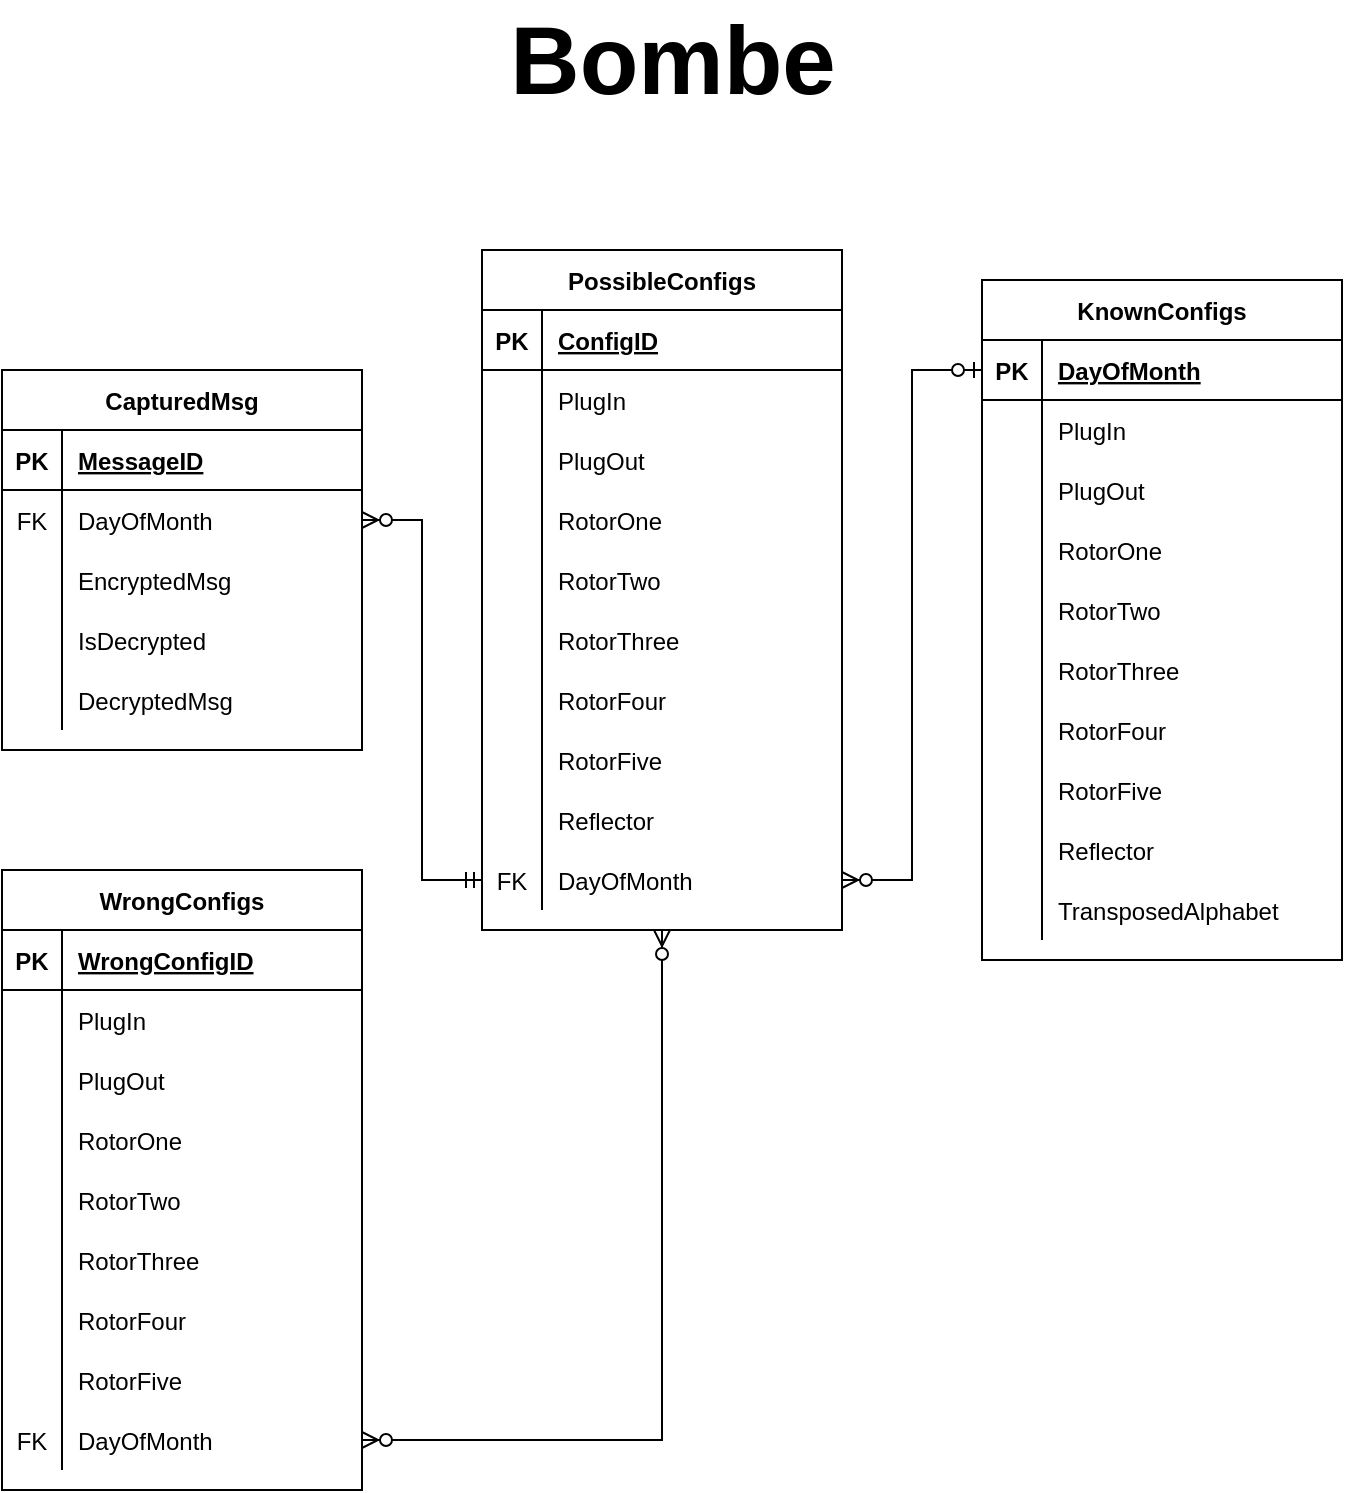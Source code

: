 <mxfile version="13.2.4" type="device"><diagram id="C5RBs43oDa-KdzZeNtuy" name="Page-1"><mxGraphModel dx="780" dy="1173" grid="1" gridSize="10" guides="1" tooltips="1" connect="1" arrows="1" fold="1" page="1" pageScale="1" pageWidth="850" pageHeight="1100" math="0" shadow="0"><root><mxCell id="WIyWlLk6GJQsqaUBKTNV-0"/><mxCell id="WIyWlLk6GJQsqaUBKTNV-1" parent="WIyWlLk6GJQsqaUBKTNV-0"/><mxCell id="LKNhLkscRf30YZr_qm-1-6" value="Bombe" style="text;html=1;align=center;verticalAlign=middle;resizable=0;points=[];autosize=1;fontStyle=1;fontSize=48;" parent="WIyWlLk6GJQsqaUBKTNV-1" vertex="1"><mxGeometry x="335" y="90" width="180" height="60" as="geometry"/></mxCell><mxCell id="XpaykGA5gX4KIXY51M66-82" style="edgeStyle=orthogonalEdgeStyle;rounded=0;orthogonalLoop=1;jettySize=auto;html=1;exitX=1;exitY=0.5;exitDx=0;exitDy=0;entryX=0;entryY=0.5;entryDx=0;entryDy=0;startArrow=ERzeroToMany;startFill=1;endArrow=ERmandOne;endFill=0;" parent="WIyWlLk6GJQsqaUBKTNV-1" source="euwmh8rtRDjVmABlQ0lK-36" target="e-zW_D4rq9rVBT9OA59C-6" edge="1"><mxGeometry relative="1" as="geometry"/></mxCell><mxCell id="XpaykGA5gX4KIXY51M66-111" style="edgeStyle=orthogonalEdgeStyle;rounded=0;orthogonalLoop=1;jettySize=auto;html=1;exitX=0;exitY=0.5;exitDx=0;exitDy=0;entryX=1;entryY=0.5;entryDx=0;entryDy=0;startArrow=ERzeroToOne;startFill=1;endArrow=ERzeroToMany;endFill=1;" parent="WIyWlLk6GJQsqaUBKTNV-1" source="XpaykGA5gX4KIXY51M66-84" target="e-zW_D4rq9rVBT9OA59C-6" edge="1"><mxGeometry relative="1" as="geometry"/></mxCell><mxCell id="XpaykGA5gX4KIXY51M66-52" value="PossibleConfigs" style="shape=table;startSize=30;container=1;collapsible=1;childLayout=tableLayout;fixedRows=1;rowLines=0;fontStyle=1;align=center;resizeLast=1;labelBackgroundColor=#ffffff;" parent="WIyWlLk6GJQsqaUBKTNV-1" vertex="1"><mxGeometry x="330" y="215" width="180" height="340" as="geometry"><mxRectangle x="550" y="167" width="70" height="30" as="alternateBounds"/></mxGeometry></mxCell><mxCell id="XpaykGA5gX4KIXY51M66-53" value="" style="shape=partialRectangle;collapsible=0;dropTarget=0;pointerEvents=0;fillColor=none;top=0;left=0;bottom=1;right=0;points=[[0,0.5],[1,0.5]];portConstraint=eastwest;" parent="XpaykGA5gX4KIXY51M66-52" vertex="1"><mxGeometry y="30" width="180" height="30" as="geometry"/></mxCell><mxCell id="XpaykGA5gX4KIXY51M66-54" value="PK" style="shape=partialRectangle;connectable=0;fillColor=none;top=0;left=0;bottom=0;right=0;fontStyle=1;overflow=hidden;" parent="XpaykGA5gX4KIXY51M66-53" vertex="1"><mxGeometry width="30" height="30" as="geometry"/></mxCell><mxCell id="XpaykGA5gX4KIXY51M66-55" value="ConfigID" style="shape=partialRectangle;connectable=0;fillColor=none;top=0;left=0;bottom=0;right=0;align=left;spacingLeft=6;fontStyle=5;overflow=hidden;" parent="XpaykGA5gX4KIXY51M66-53" vertex="1"><mxGeometry x="30" width="150" height="30" as="geometry"/></mxCell><mxCell id="XpaykGA5gX4KIXY51M66-56" value="" style="shape=partialRectangle;collapsible=0;dropTarget=0;pointerEvents=0;fillColor=none;top=0;left=0;bottom=0;right=0;points=[[0,0.5],[1,0.5]];portConstraint=eastwest;" parent="XpaykGA5gX4KIXY51M66-52" vertex="1"><mxGeometry y="60" width="180" height="30" as="geometry"/></mxCell><mxCell id="XpaykGA5gX4KIXY51M66-57" value="" style="shape=partialRectangle;connectable=0;fillColor=none;top=0;left=0;bottom=0;right=0;editable=1;overflow=hidden;" parent="XpaykGA5gX4KIXY51M66-56" vertex="1"><mxGeometry width="30" height="30" as="geometry"/></mxCell><mxCell id="XpaykGA5gX4KIXY51M66-58" value="PlugIn" style="shape=partialRectangle;connectable=0;fillColor=none;top=0;left=0;bottom=0;right=0;align=left;spacingLeft=6;overflow=hidden;" parent="XpaykGA5gX4KIXY51M66-56" vertex="1"><mxGeometry x="30" width="150" height="30" as="geometry"/></mxCell><mxCell id="XpaykGA5gX4KIXY51M66-59" value="" style="shape=partialRectangle;collapsible=0;dropTarget=0;pointerEvents=0;fillColor=none;top=0;left=0;bottom=0;right=0;points=[[0,0.5],[1,0.5]];portConstraint=eastwest;" parent="XpaykGA5gX4KIXY51M66-52" vertex="1"><mxGeometry y="90" width="180" height="30" as="geometry"/></mxCell><mxCell id="XpaykGA5gX4KIXY51M66-60" value="" style="shape=partialRectangle;connectable=0;fillColor=none;top=0;left=0;bottom=0;right=0;editable=1;overflow=hidden;" parent="XpaykGA5gX4KIXY51M66-59" vertex="1"><mxGeometry width="30" height="30" as="geometry"/></mxCell><mxCell id="XpaykGA5gX4KIXY51M66-61" value="PlugOut" style="shape=partialRectangle;connectable=0;fillColor=none;top=0;left=0;bottom=0;right=0;align=left;spacingLeft=6;overflow=hidden;" parent="XpaykGA5gX4KIXY51M66-59" vertex="1"><mxGeometry x="30" width="150" height="30" as="geometry"/></mxCell><mxCell id="XpaykGA5gX4KIXY51M66-62" value="" style="shape=partialRectangle;collapsible=0;dropTarget=0;pointerEvents=0;fillColor=none;top=0;left=0;bottom=0;right=0;points=[[0,0.5],[1,0.5]];portConstraint=eastwest;" parent="XpaykGA5gX4KIXY51M66-52" vertex="1"><mxGeometry y="120" width="180" height="30" as="geometry"/></mxCell><mxCell id="XpaykGA5gX4KIXY51M66-63" value="" style="shape=partialRectangle;connectable=0;fillColor=none;top=0;left=0;bottom=0;right=0;editable=1;overflow=hidden;" parent="XpaykGA5gX4KIXY51M66-62" vertex="1"><mxGeometry width="30" height="30" as="geometry"/></mxCell><mxCell id="XpaykGA5gX4KIXY51M66-64" value="RotorOne" style="shape=partialRectangle;connectable=0;fillColor=none;top=0;left=0;bottom=0;right=0;align=left;spacingLeft=6;overflow=hidden;" parent="XpaykGA5gX4KIXY51M66-62" vertex="1"><mxGeometry x="30" width="150" height="30" as="geometry"/></mxCell><mxCell id="XpaykGA5gX4KIXY51M66-65" value="" style="shape=partialRectangle;collapsible=0;dropTarget=0;pointerEvents=0;fillColor=none;top=0;left=0;bottom=0;right=0;points=[[0,0.5],[1,0.5]];portConstraint=eastwest;" parent="XpaykGA5gX4KIXY51M66-52" vertex="1"><mxGeometry y="150" width="180" height="30" as="geometry"/></mxCell><mxCell id="XpaykGA5gX4KIXY51M66-66" value="" style="shape=partialRectangle;connectable=0;fillColor=none;top=0;left=0;bottom=0;right=0;editable=1;overflow=hidden;" parent="XpaykGA5gX4KIXY51M66-65" vertex="1"><mxGeometry width="30" height="30" as="geometry"/></mxCell><mxCell id="XpaykGA5gX4KIXY51M66-67" value="RotorTwo" style="shape=partialRectangle;connectable=0;fillColor=none;top=0;left=0;bottom=0;right=0;align=left;spacingLeft=6;overflow=hidden;" parent="XpaykGA5gX4KIXY51M66-65" vertex="1"><mxGeometry x="30" width="150" height="30" as="geometry"/></mxCell><mxCell id="XpaykGA5gX4KIXY51M66-68" value="" style="shape=partialRectangle;collapsible=0;dropTarget=0;pointerEvents=0;fillColor=none;top=0;left=0;bottom=0;right=0;points=[[0,0.5],[1,0.5]];portConstraint=eastwest;" parent="XpaykGA5gX4KIXY51M66-52" vertex="1"><mxGeometry y="180" width="180" height="30" as="geometry"/></mxCell><mxCell id="XpaykGA5gX4KIXY51M66-69" value="" style="shape=partialRectangle;connectable=0;fillColor=none;top=0;left=0;bottom=0;right=0;editable=1;overflow=hidden;" parent="XpaykGA5gX4KIXY51M66-68" vertex="1"><mxGeometry width="30" height="30" as="geometry"/></mxCell><mxCell id="XpaykGA5gX4KIXY51M66-70" value="RotorThree" style="shape=partialRectangle;connectable=0;fillColor=none;top=0;left=0;bottom=0;right=0;align=left;spacingLeft=6;overflow=hidden;" parent="XpaykGA5gX4KIXY51M66-68" vertex="1"><mxGeometry x="30" width="150" height="30" as="geometry"/></mxCell><mxCell id="XpaykGA5gX4KIXY51M66-71" value="" style="shape=partialRectangle;collapsible=0;dropTarget=0;pointerEvents=0;fillColor=none;top=0;left=0;bottom=0;right=0;points=[[0,0.5],[1,0.5]];portConstraint=eastwest;" parent="XpaykGA5gX4KIXY51M66-52" vertex="1"><mxGeometry y="210" width="180" height="30" as="geometry"/></mxCell><mxCell id="XpaykGA5gX4KIXY51M66-72" value="" style="shape=partialRectangle;connectable=0;fillColor=none;top=0;left=0;bottom=0;right=0;editable=1;overflow=hidden;" parent="XpaykGA5gX4KIXY51M66-71" vertex="1"><mxGeometry width="30" height="30" as="geometry"/></mxCell><mxCell id="XpaykGA5gX4KIXY51M66-73" value="RotorFour" style="shape=partialRectangle;connectable=0;fillColor=none;top=0;left=0;bottom=0;right=0;align=left;spacingLeft=6;overflow=hidden;" parent="XpaykGA5gX4KIXY51M66-71" vertex="1"><mxGeometry x="30" width="150" height="30" as="geometry"/></mxCell><mxCell id="XpaykGA5gX4KIXY51M66-74" value="" style="shape=partialRectangle;collapsible=0;dropTarget=0;pointerEvents=0;fillColor=none;top=0;left=0;bottom=0;right=0;points=[[0,0.5],[1,0.5]];portConstraint=eastwest;" parent="XpaykGA5gX4KIXY51M66-52" vertex="1"><mxGeometry y="240" width="180" height="30" as="geometry"/></mxCell><mxCell id="XpaykGA5gX4KIXY51M66-75" value="" style="shape=partialRectangle;connectable=0;fillColor=none;top=0;left=0;bottom=0;right=0;editable=1;overflow=hidden;" parent="XpaykGA5gX4KIXY51M66-74" vertex="1"><mxGeometry width="30" height="30" as="geometry"/></mxCell><mxCell id="XpaykGA5gX4KIXY51M66-76" value="RotorFive" style="shape=partialRectangle;connectable=0;fillColor=none;top=0;left=0;bottom=0;right=0;align=left;spacingLeft=6;overflow=hidden;" parent="XpaykGA5gX4KIXY51M66-74" vertex="1"><mxGeometry x="30" width="150" height="30" as="geometry"/></mxCell><mxCell id="XpaykGA5gX4KIXY51M66-79" value="" style="shape=partialRectangle;collapsible=0;dropTarget=0;pointerEvents=0;fillColor=none;top=0;left=0;bottom=0;right=0;points=[[0,0.5],[1,0.5]];portConstraint=eastwest;" parent="XpaykGA5gX4KIXY51M66-52" vertex="1"><mxGeometry y="270" width="180" height="30" as="geometry"/></mxCell><mxCell id="XpaykGA5gX4KIXY51M66-80" value="" style="shape=partialRectangle;connectable=0;fillColor=none;top=0;left=0;bottom=0;right=0;editable=1;overflow=hidden;" parent="XpaykGA5gX4KIXY51M66-79" vertex="1"><mxGeometry width="30" height="30" as="geometry"/></mxCell><mxCell id="XpaykGA5gX4KIXY51M66-81" value="Reflector" style="shape=partialRectangle;connectable=0;fillColor=none;top=0;left=0;bottom=0;right=0;align=left;spacingLeft=6;overflow=hidden;" parent="XpaykGA5gX4KIXY51M66-79" vertex="1"><mxGeometry x="30" width="150" height="30" as="geometry"/></mxCell><mxCell id="e-zW_D4rq9rVBT9OA59C-6" value="" style="shape=partialRectangle;collapsible=0;dropTarget=0;pointerEvents=0;fillColor=none;top=0;left=0;bottom=0;right=0;points=[[0,0.5],[1,0.5]];portConstraint=eastwest;" vertex="1" parent="XpaykGA5gX4KIXY51M66-52"><mxGeometry y="300" width="180" height="30" as="geometry"/></mxCell><mxCell id="e-zW_D4rq9rVBT9OA59C-7" value="FK" style="shape=partialRectangle;connectable=0;fillColor=none;top=0;left=0;bottom=0;right=0;editable=1;overflow=hidden;" vertex="1" parent="e-zW_D4rq9rVBT9OA59C-6"><mxGeometry width="30" height="30" as="geometry"/></mxCell><mxCell id="e-zW_D4rq9rVBT9OA59C-8" value="DayOfMonth" style="shape=partialRectangle;connectable=0;fillColor=none;top=0;left=0;bottom=0;right=0;align=left;spacingLeft=6;overflow=hidden;" vertex="1" parent="e-zW_D4rq9rVBT9OA59C-6"><mxGeometry x="30" width="150" height="30" as="geometry"/></mxCell><mxCell id="XpaykGA5gX4KIXY51M66-83" value="KnownConfigs" style="shape=table;startSize=30;container=1;collapsible=1;childLayout=tableLayout;fixedRows=1;rowLines=0;fontStyle=1;align=center;resizeLast=1;labelBackgroundColor=#ffffff;" parent="WIyWlLk6GJQsqaUBKTNV-1" vertex="1"><mxGeometry x="580" y="230" width="180" height="340" as="geometry"><mxRectangle x="550" y="167" width="70" height="30" as="alternateBounds"/></mxGeometry></mxCell><mxCell id="XpaykGA5gX4KIXY51M66-84" value="" style="shape=partialRectangle;collapsible=0;dropTarget=0;pointerEvents=0;fillColor=none;top=0;left=0;bottom=1;right=0;points=[[0,0.5],[1,0.5]];portConstraint=eastwest;" parent="XpaykGA5gX4KIXY51M66-83" vertex="1"><mxGeometry y="30" width="180" height="30" as="geometry"/></mxCell><mxCell id="XpaykGA5gX4KIXY51M66-85" value="PK" style="shape=partialRectangle;connectable=0;fillColor=none;top=0;left=0;bottom=0;right=0;fontStyle=1;overflow=hidden;" parent="XpaykGA5gX4KIXY51M66-84" vertex="1"><mxGeometry width="30" height="30" as="geometry"/></mxCell><mxCell id="XpaykGA5gX4KIXY51M66-86" value="DayOfMonth" style="shape=partialRectangle;connectable=0;fillColor=none;top=0;left=0;bottom=0;right=0;align=left;spacingLeft=6;fontStyle=5;overflow=hidden;" parent="XpaykGA5gX4KIXY51M66-84" vertex="1"><mxGeometry x="30" width="150" height="30" as="geometry"/></mxCell><mxCell id="XpaykGA5gX4KIXY51M66-87" value="" style="shape=partialRectangle;collapsible=0;dropTarget=0;pointerEvents=0;fillColor=none;top=0;left=0;bottom=0;right=0;points=[[0,0.5],[1,0.5]];portConstraint=eastwest;" parent="XpaykGA5gX4KIXY51M66-83" vertex="1"><mxGeometry y="60" width="180" height="30" as="geometry"/></mxCell><mxCell id="XpaykGA5gX4KIXY51M66-88" value="" style="shape=partialRectangle;connectable=0;fillColor=none;top=0;left=0;bottom=0;right=0;editable=1;overflow=hidden;" parent="XpaykGA5gX4KIXY51M66-87" vertex="1"><mxGeometry width="30" height="30" as="geometry"/></mxCell><mxCell id="XpaykGA5gX4KIXY51M66-89" value="PlugIn" style="shape=partialRectangle;connectable=0;fillColor=none;top=0;left=0;bottom=0;right=0;align=left;spacingLeft=6;overflow=hidden;" parent="XpaykGA5gX4KIXY51M66-87" vertex="1"><mxGeometry x="30" width="150" height="30" as="geometry"/></mxCell><mxCell id="XpaykGA5gX4KIXY51M66-90" value="" style="shape=partialRectangle;collapsible=0;dropTarget=0;pointerEvents=0;fillColor=none;top=0;left=0;bottom=0;right=0;points=[[0,0.5],[1,0.5]];portConstraint=eastwest;" parent="XpaykGA5gX4KIXY51M66-83" vertex="1"><mxGeometry y="90" width="180" height="30" as="geometry"/></mxCell><mxCell id="XpaykGA5gX4KIXY51M66-91" value="" style="shape=partialRectangle;connectable=0;fillColor=none;top=0;left=0;bottom=0;right=0;editable=1;overflow=hidden;" parent="XpaykGA5gX4KIXY51M66-90" vertex="1"><mxGeometry width="30" height="30" as="geometry"/></mxCell><mxCell id="XpaykGA5gX4KIXY51M66-92" value="PlugOut" style="shape=partialRectangle;connectable=0;fillColor=none;top=0;left=0;bottom=0;right=0;align=left;spacingLeft=6;overflow=hidden;" parent="XpaykGA5gX4KIXY51M66-90" vertex="1"><mxGeometry x="30" width="150" height="30" as="geometry"/></mxCell><mxCell id="XpaykGA5gX4KIXY51M66-93" value="" style="shape=partialRectangle;collapsible=0;dropTarget=0;pointerEvents=0;fillColor=none;top=0;left=0;bottom=0;right=0;points=[[0,0.5],[1,0.5]];portConstraint=eastwest;" parent="XpaykGA5gX4KIXY51M66-83" vertex="1"><mxGeometry y="120" width="180" height="30" as="geometry"/></mxCell><mxCell id="XpaykGA5gX4KIXY51M66-94" value="" style="shape=partialRectangle;connectable=0;fillColor=none;top=0;left=0;bottom=0;right=0;editable=1;overflow=hidden;" parent="XpaykGA5gX4KIXY51M66-93" vertex="1"><mxGeometry width="30" height="30" as="geometry"/></mxCell><mxCell id="XpaykGA5gX4KIXY51M66-95" value="RotorOne" style="shape=partialRectangle;connectable=0;fillColor=none;top=0;left=0;bottom=0;right=0;align=left;spacingLeft=6;overflow=hidden;" parent="XpaykGA5gX4KIXY51M66-93" vertex="1"><mxGeometry x="30" width="150" height="30" as="geometry"/></mxCell><mxCell id="XpaykGA5gX4KIXY51M66-96" value="" style="shape=partialRectangle;collapsible=0;dropTarget=0;pointerEvents=0;fillColor=none;top=0;left=0;bottom=0;right=0;points=[[0,0.5],[1,0.5]];portConstraint=eastwest;" parent="XpaykGA5gX4KIXY51M66-83" vertex="1"><mxGeometry y="150" width="180" height="30" as="geometry"/></mxCell><mxCell id="XpaykGA5gX4KIXY51M66-97" value="" style="shape=partialRectangle;connectable=0;fillColor=none;top=0;left=0;bottom=0;right=0;editable=1;overflow=hidden;" parent="XpaykGA5gX4KIXY51M66-96" vertex="1"><mxGeometry width="30" height="30" as="geometry"/></mxCell><mxCell id="XpaykGA5gX4KIXY51M66-98" value="RotorTwo" style="shape=partialRectangle;connectable=0;fillColor=none;top=0;left=0;bottom=0;right=0;align=left;spacingLeft=6;overflow=hidden;" parent="XpaykGA5gX4KIXY51M66-96" vertex="1"><mxGeometry x="30" width="150" height="30" as="geometry"/></mxCell><mxCell id="XpaykGA5gX4KIXY51M66-99" value="" style="shape=partialRectangle;collapsible=0;dropTarget=0;pointerEvents=0;fillColor=none;top=0;left=0;bottom=0;right=0;points=[[0,0.5],[1,0.5]];portConstraint=eastwest;" parent="XpaykGA5gX4KIXY51M66-83" vertex="1"><mxGeometry y="180" width="180" height="30" as="geometry"/></mxCell><mxCell id="XpaykGA5gX4KIXY51M66-100" value="" style="shape=partialRectangle;connectable=0;fillColor=none;top=0;left=0;bottom=0;right=0;editable=1;overflow=hidden;" parent="XpaykGA5gX4KIXY51M66-99" vertex="1"><mxGeometry width="30" height="30" as="geometry"/></mxCell><mxCell id="XpaykGA5gX4KIXY51M66-101" value="RotorThree" style="shape=partialRectangle;connectable=0;fillColor=none;top=0;left=0;bottom=0;right=0;align=left;spacingLeft=6;overflow=hidden;" parent="XpaykGA5gX4KIXY51M66-99" vertex="1"><mxGeometry x="30" width="150" height="30" as="geometry"/></mxCell><mxCell id="XpaykGA5gX4KIXY51M66-102" value="" style="shape=partialRectangle;collapsible=0;dropTarget=0;pointerEvents=0;fillColor=none;top=0;left=0;bottom=0;right=0;points=[[0,0.5],[1,0.5]];portConstraint=eastwest;" parent="XpaykGA5gX4KIXY51M66-83" vertex="1"><mxGeometry y="210" width="180" height="30" as="geometry"/></mxCell><mxCell id="XpaykGA5gX4KIXY51M66-103" value="" style="shape=partialRectangle;connectable=0;fillColor=none;top=0;left=0;bottom=0;right=0;editable=1;overflow=hidden;" parent="XpaykGA5gX4KIXY51M66-102" vertex="1"><mxGeometry width="30" height="30" as="geometry"/></mxCell><mxCell id="XpaykGA5gX4KIXY51M66-104" value="RotorFour" style="shape=partialRectangle;connectable=0;fillColor=none;top=0;left=0;bottom=0;right=0;align=left;spacingLeft=6;overflow=hidden;" parent="XpaykGA5gX4KIXY51M66-102" vertex="1"><mxGeometry x="30" width="150" height="30" as="geometry"/></mxCell><mxCell id="XpaykGA5gX4KIXY51M66-105" value="" style="shape=partialRectangle;collapsible=0;dropTarget=0;pointerEvents=0;fillColor=none;top=0;left=0;bottom=0;right=0;points=[[0,0.5],[1,0.5]];portConstraint=eastwest;" parent="XpaykGA5gX4KIXY51M66-83" vertex="1"><mxGeometry y="240" width="180" height="30" as="geometry"/></mxCell><mxCell id="XpaykGA5gX4KIXY51M66-106" value="" style="shape=partialRectangle;connectable=0;fillColor=none;top=0;left=0;bottom=0;right=0;editable=1;overflow=hidden;" parent="XpaykGA5gX4KIXY51M66-105" vertex="1"><mxGeometry width="30" height="30" as="geometry"/></mxCell><mxCell id="XpaykGA5gX4KIXY51M66-107" value="RotorFive" style="shape=partialRectangle;connectable=0;fillColor=none;top=0;left=0;bottom=0;right=0;align=left;spacingLeft=6;overflow=hidden;" parent="XpaykGA5gX4KIXY51M66-105" vertex="1"><mxGeometry x="30" width="150" height="30" as="geometry"/></mxCell><mxCell id="e-zW_D4rq9rVBT9OA59C-0" value="" style="shape=partialRectangle;collapsible=0;dropTarget=0;pointerEvents=0;fillColor=none;top=0;left=0;bottom=0;right=0;points=[[0,0.5],[1,0.5]];portConstraint=eastwest;" vertex="1" parent="XpaykGA5gX4KIXY51M66-83"><mxGeometry y="270" width="180" height="30" as="geometry"/></mxCell><mxCell id="e-zW_D4rq9rVBT9OA59C-1" value="" style="shape=partialRectangle;connectable=0;fillColor=none;top=0;left=0;bottom=0;right=0;editable=1;overflow=hidden;" vertex="1" parent="e-zW_D4rq9rVBT9OA59C-0"><mxGeometry width="30" height="30" as="geometry"/></mxCell><mxCell id="e-zW_D4rq9rVBT9OA59C-2" value="Reflector" style="shape=partialRectangle;connectable=0;fillColor=none;top=0;left=0;bottom=0;right=0;align=left;spacingLeft=6;overflow=hidden;" vertex="1" parent="e-zW_D4rq9rVBT9OA59C-0"><mxGeometry x="30" width="150" height="30" as="geometry"/></mxCell><mxCell id="e-zW_D4rq9rVBT9OA59C-3" value="" style="shape=partialRectangle;collapsible=0;dropTarget=0;pointerEvents=0;fillColor=none;top=0;left=0;bottom=0;right=0;points=[[0,0.5],[1,0.5]];portConstraint=eastwest;" vertex="1" parent="XpaykGA5gX4KIXY51M66-83"><mxGeometry y="300" width="180" height="30" as="geometry"/></mxCell><mxCell id="e-zW_D4rq9rVBT9OA59C-4" value="" style="shape=partialRectangle;connectable=0;fillColor=none;top=0;left=0;bottom=0;right=0;editable=1;overflow=hidden;" vertex="1" parent="e-zW_D4rq9rVBT9OA59C-3"><mxGeometry width="30" height="30" as="geometry"/></mxCell><mxCell id="e-zW_D4rq9rVBT9OA59C-5" value="TransposedAlphabet" style="shape=partialRectangle;connectable=0;fillColor=none;top=0;left=0;bottom=0;right=0;align=left;spacingLeft=6;overflow=hidden;" vertex="1" parent="e-zW_D4rq9rVBT9OA59C-3"><mxGeometry x="30" width="150" height="30" as="geometry"/></mxCell><mxCell id="XpaykGA5gX4KIXY51M66-140" value="WrongConfigs" style="shape=table;startSize=30;container=1;collapsible=1;childLayout=tableLayout;fixedRows=1;rowLines=0;fontStyle=1;align=center;resizeLast=1;labelBackgroundColor=#ffffff;" parent="WIyWlLk6GJQsqaUBKTNV-1" vertex="1"><mxGeometry x="90" y="525" width="180" height="310" as="geometry"><mxRectangle x="550" y="167" width="70" height="30" as="alternateBounds"/></mxGeometry></mxCell><mxCell id="XpaykGA5gX4KIXY51M66-141" value="" style="shape=partialRectangle;collapsible=0;dropTarget=0;pointerEvents=0;fillColor=none;top=0;left=0;bottom=1;right=0;points=[[0,0.5],[1,0.5]];portConstraint=eastwest;" parent="XpaykGA5gX4KIXY51M66-140" vertex="1"><mxGeometry y="30" width="180" height="30" as="geometry"/></mxCell><mxCell id="XpaykGA5gX4KIXY51M66-142" value="PK" style="shape=partialRectangle;connectable=0;fillColor=none;top=0;left=0;bottom=0;right=0;fontStyle=1;overflow=hidden;" parent="XpaykGA5gX4KIXY51M66-141" vertex="1"><mxGeometry width="30" height="30" as="geometry"/></mxCell><mxCell id="XpaykGA5gX4KIXY51M66-143" value="WrongConfigID" style="shape=partialRectangle;connectable=0;fillColor=none;top=0;left=0;bottom=0;right=0;align=left;spacingLeft=6;fontStyle=5;overflow=hidden;" parent="XpaykGA5gX4KIXY51M66-141" vertex="1"><mxGeometry x="30" width="150" height="30" as="geometry"/></mxCell><mxCell id="XpaykGA5gX4KIXY51M66-144" value="" style="shape=partialRectangle;collapsible=0;dropTarget=0;pointerEvents=0;fillColor=none;top=0;left=0;bottom=0;right=0;points=[[0,0.5],[1,0.5]];portConstraint=eastwest;" parent="XpaykGA5gX4KIXY51M66-140" vertex="1"><mxGeometry y="60" width="180" height="30" as="geometry"/></mxCell><mxCell id="XpaykGA5gX4KIXY51M66-145" value="" style="shape=partialRectangle;connectable=0;fillColor=none;top=0;left=0;bottom=0;right=0;editable=1;overflow=hidden;" parent="XpaykGA5gX4KIXY51M66-144" vertex="1"><mxGeometry width="30" height="30" as="geometry"/></mxCell><mxCell id="XpaykGA5gX4KIXY51M66-146" value="PlugIn" style="shape=partialRectangle;connectable=0;fillColor=none;top=0;left=0;bottom=0;right=0;align=left;spacingLeft=6;overflow=hidden;" parent="XpaykGA5gX4KIXY51M66-144" vertex="1"><mxGeometry x="30" width="150" height="30" as="geometry"/></mxCell><mxCell id="XpaykGA5gX4KIXY51M66-147" value="" style="shape=partialRectangle;collapsible=0;dropTarget=0;pointerEvents=0;fillColor=none;top=0;left=0;bottom=0;right=0;points=[[0,0.5],[1,0.5]];portConstraint=eastwest;" parent="XpaykGA5gX4KIXY51M66-140" vertex="1"><mxGeometry y="90" width="180" height="30" as="geometry"/></mxCell><mxCell id="XpaykGA5gX4KIXY51M66-148" value="" style="shape=partialRectangle;connectable=0;fillColor=none;top=0;left=0;bottom=0;right=0;editable=1;overflow=hidden;" parent="XpaykGA5gX4KIXY51M66-147" vertex="1"><mxGeometry width="30" height="30" as="geometry"/></mxCell><mxCell id="XpaykGA5gX4KIXY51M66-149" value="PlugOut" style="shape=partialRectangle;connectable=0;fillColor=none;top=0;left=0;bottom=0;right=0;align=left;spacingLeft=6;overflow=hidden;" parent="XpaykGA5gX4KIXY51M66-147" vertex="1"><mxGeometry x="30" width="150" height="30" as="geometry"/></mxCell><mxCell id="XpaykGA5gX4KIXY51M66-150" value="" style="shape=partialRectangle;collapsible=0;dropTarget=0;pointerEvents=0;fillColor=none;top=0;left=0;bottom=0;right=0;points=[[0,0.5],[1,0.5]];portConstraint=eastwest;" parent="XpaykGA5gX4KIXY51M66-140" vertex="1"><mxGeometry y="120" width="180" height="30" as="geometry"/></mxCell><mxCell id="XpaykGA5gX4KIXY51M66-151" value="" style="shape=partialRectangle;connectable=0;fillColor=none;top=0;left=0;bottom=0;right=0;editable=1;overflow=hidden;" parent="XpaykGA5gX4KIXY51M66-150" vertex="1"><mxGeometry width="30" height="30" as="geometry"/></mxCell><mxCell id="XpaykGA5gX4KIXY51M66-152" value="RotorOne" style="shape=partialRectangle;connectable=0;fillColor=none;top=0;left=0;bottom=0;right=0;align=left;spacingLeft=6;overflow=hidden;" parent="XpaykGA5gX4KIXY51M66-150" vertex="1"><mxGeometry x="30" width="150" height="30" as="geometry"/></mxCell><mxCell id="XpaykGA5gX4KIXY51M66-153" value="" style="shape=partialRectangle;collapsible=0;dropTarget=0;pointerEvents=0;fillColor=none;top=0;left=0;bottom=0;right=0;points=[[0,0.5],[1,0.5]];portConstraint=eastwest;" parent="XpaykGA5gX4KIXY51M66-140" vertex="1"><mxGeometry y="150" width="180" height="30" as="geometry"/></mxCell><mxCell id="XpaykGA5gX4KIXY51M66-154" value="" style="shape=partialRectangle;connectable=0;fillColor=none;top=0;left=0;bottom=0;right=0;editable=1;overflow=hidden;" parent="XpaykGA5gX4KIXY51M66-153" vertex="1"><mxGeometry width="30" height="30" as="geometry"/></mxCell><mxCell id="XpaykGA5gX4KIXY51M66-155" value="RotorTwo" style="shape=partialRectangle;connectable=0;fillColor=none;top=0;left=0;bottom=0;right=0;align=left;spacingLeft=6;overflow=hidden;" parent="XpaykGA5gX4KIXY51M66-153" vertex="1"><mxGeometry x="30" width="150" height="30" as="geometry"/></mxCell><mxCell id="XpaykGA5gX4KIXY51M66-156" value="" style="shape=partialRectangle;collapsible=0;dropTarget=0;pointerEvents=0;fillColor=none;top=0;left=0;bottom=0;right=0;points=[[0,0.5],[1,0.5]];portConstraint=eastwest;" parent="XpaykGA5gX4KIXY51M66-140" vertex="1"><mxGeometry y="180" width="180" height="30" as="geometry"/></mxCell><mxCell id="XpaykGA5gX4KIXY51M66-157" value="" style="shape=partialRectangle;connectable=0;fillColor=none;top=0;left=0;bottom=0;right=0;editable=1;overflow=hidden;" parent="XpaykGA5gX4KIXY51M66-156" vertex="1"><mxGeometry width="30" height="30" as="geometry"/></mxCell><mxCell id="XpaykGA5gX4KIXY51M66-158" value="RotorThree" style="shape=partialRectangle;connectable=0;fillColor=none;top=0;left=0;bottom=0;right=0;align=left;spacingLeft=6;overflow=hidden;" parent="XpaykGA5gX4KIXY51M66-156" vertex="1"><mxGeometry x="30" width="150" height="30" as="geometry"/></mxCell><mxCell id="XpaykGA5gX4KIXY51M66-159" value="" style="shape=partialRectangle;collapsible=0;dropTarget=0;pointerEvents=0;fillColor=none;top=0;left=0;bottom=0;right=0;points=[[0,0.5],[1,0.5]];portConstraint=eastwest;" parent="XpaykGA5gX4KIXY51M66-140" vertex="1"><mxGeometry y="210" width="180" height="30" as="geometry"/></mxCell><mxCell id="XpaykGA5gX4KIXY51M66-160" value="" style="shape=partialRectangle;connectable=0;fillColor=none;top=0;left=0;bottom=0;right=0;editable=1;overflow=hidden;" parent="XpaykGA5gX4KIXY51M66-159" vertex="1"><mxGeometry width="30" height="30" as="geometry"/></mxCell><mxCell id="XpaykGA5gX4KIXY51M66-161" value="RotorFour" style="shape=partialRectangle;connectable=0;fillColor=none;top=0;left=0;bottom=0;right=0;align=left;spacingLeft=6;overflow=hidden;" parent="XpaykGA5gX4KIXY51M66-159" vertex="1"><mxGeometry x="30" width="150" height="30" as="geometry"/></mxCell><mxCell id="XpaykGA5gX4KIXY51M66-162" value="" style="shape=partialRectangle;collapsible=0;dropTarget=0;pointerEvents=0;fillColor=none;top=0;left=0;bottom=0;right=0;points=[[0,0.5],[1,0.5]];portConstraint=eastwest;" parent="XpaykGA5gX4KIXY51M66-140" vertex="1"><mxGeometry y="240" width="180" height="30" as="geometry"/></mxCell><mxCell id="XpaykGA5gX4KIXY51M66-163" value="" style="shape=partialRectangle;connectable=0;fillColor=none;top=0;left=0;bottom=0;right=0;editable=1;overflow=hidden;" parent="XpaykGA5gX4KIXY51M66-162" vertex="1"><mxGeometry width="30" height="30" as="geometry"/></mxCell><mxCell id="XpaykGA5gX4KIXY51M66-164" value="RotorFive" style="shape=partialRectangle;connectable=0;fillColor=none;top=0;left=0;bottom=0;right=0;align=left;spacingLeft=6;overflow=hidden;" parent="XpaykGA5gX4KIXY51M66-162" vertex="1"><mxGeometry x="30" width="150" height="30" as="geometry"/></mxCell><mxCell id="XpaykGA5gX4KIXY51M66-192" value="" style="shape=partialRectangle;collapsible=0;dropTarget=0;pointerEvents=0;fillColor=none;top=0;left=0;bottom=0;right=0;points=[[0,0.5],[1,0.5]];portConstraint=eastwest;" parent="XpaykGA5gX4KIXY51M66-140" vertex="1"><mxGeometry y="270" width="180" height="30" as="geometry"/></mxCell><mxCell id="XpaykGA5gX4KIXY51M66-193" value="FK" style="shape=partialRectangle;connectable=0;fillColor=none;top=0;left=0;bottom=0;right=0;editable=1;overflow=hidden;" parent="XpaykGA5gX4KIXY51M66-192" vertex="1"><mxGeometry width="30" height="30" as="geometry"/></mxCell><mxCell id="XpaykGA5gX4KIXY51M66-194" value="DayOfMonth" style="shape=partialRectangle;connectable=0;fillColor=none;top=0;left=0;bottom=0;right=0;align=left;spacingLeft=6;overflow=hidden;" parent="XpaykGA5gX4KIXY51M66-192" vertex="1"><mxGeometry x="30" width="150" height="30" as="geometry"/></mxCell><mxCell id="XpaykGA5gX4KIXY51M66-198" style="edgeStyle=orthogonalEdgeStyle;rounded=0;orthogonalLoop=1;jettySize=auto;html=1;exitX=1;exitY=0.5;exitDx=0;exitDy=0;entryX=0.5;entryY=1;entryDx=0;entryDy=0;startArrow=ERzeroToMany;startFill=1;endArrow=ERzeroToMany;endFill=1;" parent="WIyWlLk6GJQsqaUBKTNV-1" source="XpaykGA5gX4KIXY51M66-192" target="XpaykGA5gX4KIXY51M66-52" edge="1"><mxGeometry relative="1" as="geometry"/></mxCell><mxCell id="euwmh8rtRDjVmABlQ0lK-32" value="CapturedMsg" style="shape=table;startSize=30;container=1;collapsible=1;childLayout=tableLayout;fixedRows=1;rowLines=0;fontStyle=1;align=center;resizeLast=1;labelBackgroundColor=#ffffff;" parent="WIyWlLk6GJQsqaUBKTNV-1" vertex="1"><mxGeometry x="90" y="275" width="180" height="190" as="geometry"/></mxCell><mxCell id="euwmh8rtRDjVmABlQ0lK-33" value="" style="shape=partialRectangle;collapsible=0;dropTarget=0;pointerEvents=0;fillColor=none;top=0;left=0;bottom=1;right=0;points=[[0,0.5],[1,0.5]];portConstraint=eastwest;" parent="euwmh8rtRDjVmABlQ0lK-32" vertex="1"><mxGeometry y="30" width="180" height="30" as="geometry"/></mxCell><mxCell id="euwmh8rtRDjVmABlQ0lK-34" value="PK" style="shape=partialRectangle;connectable=0;fillColor=none;top=0;left=0;bottom=0;right=0;fontStyle=1;overflow=hidden;" parent="euwmh8rtRDjVmABlQ0lK-33" vertex="1"><mxGeometry width="30" height="30" as="geometry"/></mxCell><mxCell id="euwmh8rtRDjVmABlQ0lK-35" value="MessageID" style="shape=partialRectangle;connectable=0;fillColor=none;top=0;left=0;bottom=0;right=0;align=left;spacingLeft=6;fontStyle=5;overflow=hidden;" parent="euwmh8rtRDjVmABlQ0lK-33" vertex="1"><mxGeometry x="30" width="150" height="30" as="geometry"/></mxCell><mxCell id="euwmh8rtRDjVmABlQ0lK-36" value="" style="shape=partialRectangle;collapsible=0;dropTarget=0;pointerEvents=0;fillColor=none;top=0;left=0;bottom=0;right=0;points=[[0,0.5],[1,0.5]];portConstraint=eastwest;" parent="euwmh8rtRDjVmABlQ0lK-32" vertex="1"><mxGeometry y="60" width="180" height="30" as="geometry"/></mxCell><mxCell id="euwmh8rtRDjVmABlQ0lK-37" value="FK" style="shape=partialRectangle;connectable=0;fillColor=none;top=0;left=0;bottom=0;right=0;editable=1;overflow=hidden;" parent="euwmh8rtRDjVmABlQ0lK-36" vertex="1"><mxGeometry width="30" height="30" as="geometry"/></mxCell><mxCell id="euwmh8rtRDjVmABlQ0lK-38" value="DayOfMonth" style="shape=partialRectangle;connectable=0;fillColor=none;top=0;left=0;bottom=0;right=0;align=left;spacingLeft=6;overflow=hidden;" parent="euwmh8rtRDjVmABlQ0lK-36" vertex="1"><mxGeometry x="30" width="150" height="30" as="geometry"/></mxCell><mxCell id="euwmh8rtRDjVmABlQ0lK-39" value="" style="shape=partialRectangle;collapsible=0;dropTarget=0;pointerEvents=0;fillColor=none;top=0;left=0;bottom=0;right=0;points=[[0,0.5],[1,0.5]];portConstraint=eastwest;" parent="euwmh8rtRDjVmABlQ0lK-32" vertex="1"><mxGeometry y="90" width="180" height="30" as="geometry"/></mxCell><mxCell id="euwmh8rtRDjVmABlQ0lK-40" value="" style="shape=partialRectangle;connectable=0;fillColor=none;top=0;left=0;bottom=0;right=0;editable=1;overflow=hidden;" parent="euwmh8rtRDjVmABlQ0lK-39" vertex="1"><mxGeometry width="30" height="30" as="geometry"/></mxCell><mxCell id="euwmh8rtRDjVmABlQ0lK-41" value="EncryptedMsg" style="shape=partialRectangle;connectable=0;fillColor=none;top=0;left=0;bottom=0;right=0;align=left;spacingLeft=6;overflow=hidden;" parent="euwmh8rtRDjVmABlQ0lK-39" vertex="1"><mxGeometry x="30" width="150" height="30" as="geometry"/></mxCell><mxCell id="XpaykGA5gX4KIXY51M66-4" value="" style="shape=partialRectangle;collapsible=0;dropTarget=0;pointerEvents=0;fillColor=none;top=0;left=0;bottom=0;right=0;points=[[0,0.5],[1,0.5]];portConstraint=eastwest;" parent="euwmh8rtRDjVmABlQ0lK-32" vertex="1"><mxGeometry y="120" width="180" height="30" as="geometry"/></mxCell><mxCell id="XpaykGA5gX4KIXY51M66-5" value="" style="shape=partialRectangle;connectable=0;fillColor=none;top=0;left=0;bottom=0;right=0;editable=1;overflow=hidden;" parent="XpaykGA5gX4KIXY51M66-4" vertex="1"><mxGeometry width="30" height="30" as="geometry"/></mxCell><mxCell id="XpaykGA5gX4KIXY51M66-6" value="IsDecrypted" style="shape=partialRectangle;connectable=0;fillColor=none;top=0;left=0;bottom=0;right=0;align=left;spacingLeft=6;overflow=hidden;" parent="XpaykGA5gX4KIXY51M66-4" vertex="1"><mxGeometry x="30" width="150" height="30" as="geometry"/></mxCell><mxCell id="XpaykGA5gX4KIXY51M66-199" value="" style="shape=partialRectangle;collapsible=0;dropTarget=0;pointerEvents=0;fillColor=none;top=0;left=0;bottom=0;right=0;points=[[0,0.5],[1,0.5]];portConstraint=eastwest;" parent="euwmh8rtRDjVmABlQ0lK-32" vertex="1"><mxGeometry y="150" width="180" height="30" as="geometry"/></mxCell><mxCell id="XpaykGA5gX4KIXY51M66-200" value="" style="shape=partialRectangle;connectable=0;fillColor=none;top=0;left=0;bottom=0;right=0;editable=1;overflow=hidden;" parent="XpaykGA5gX4KIXY51M66-199" vertex="1"><mxGeometry width="30" height="30" as="geometry"/></mxCell><mxCell id="XpaykGA5gX4KIXY51M66-201" value="DecryptedMsg" style="shape=partialRectangle;connectable=0;fillColor=none;top=0;left=0;bottom=0;right=0;align=left;spacingLeft=6;overflow=hidden;" parent="XpaykGA5gX4KIXY51M66-199" vertex="1"><mxGeometry x="30" width="150" height="30" as="geometry"/></mxCell></root></mxGraphModel></diagram></mxfile>